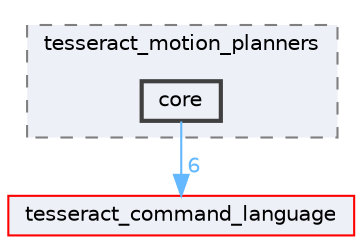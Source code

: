 digraph "tesseract_motion_planners/core/include/tesseract_motion_planners/core"
{
 // LATEX_PDF_SIZE
  bgcolor="transparent";
  edge [fontname=Helvetica,fontsize=10,labelfontname=Helvetica,labelfontsize=10];
  node [fontname=Helvetica,fontsize=10,shape=box,height=0.2,width=0.4];
  compound=true
  subgraph clusterdir_539c437dd29b6b4026281223e41c64b7 {
    graph [ bgcolor="#edf0f7", pencolor="grey50", label="tesseract_motion_planners", fontname=Helvetica,fontsize=10 style="filled,dashed", URL="dir_539c437dd29b6b4026281223e41c64b7.html",tooltip=""]
  dir_476cc28bd7381e5e8f3959d958a81953 [label="core", fillcolor="#edf0f7", color="grey25", style="filled,bold", URL="dir_476cc28bd7381e5e8f3959d958a81953.html",tooltip=""];
  }
  dir_fa47c2fa9b13a12fc195f1b83854b816 [label="tesseract_command_language", fillcolor="#edf0f7", color="red", style="filled", URL="dir_fa47c2fa9b13a12fc195f1b83854b816.html",tooltip=""];
  dir_476cc28bd7381e5e8f3959d958a81953->dir_fa47c2fa9b13a12fc195f1b83854b816 [headlabel="6", labeldistance=1.5 headhref="dir_000001_000048.html" color="steelblue1" fontcolor="steelblue1"];
}
